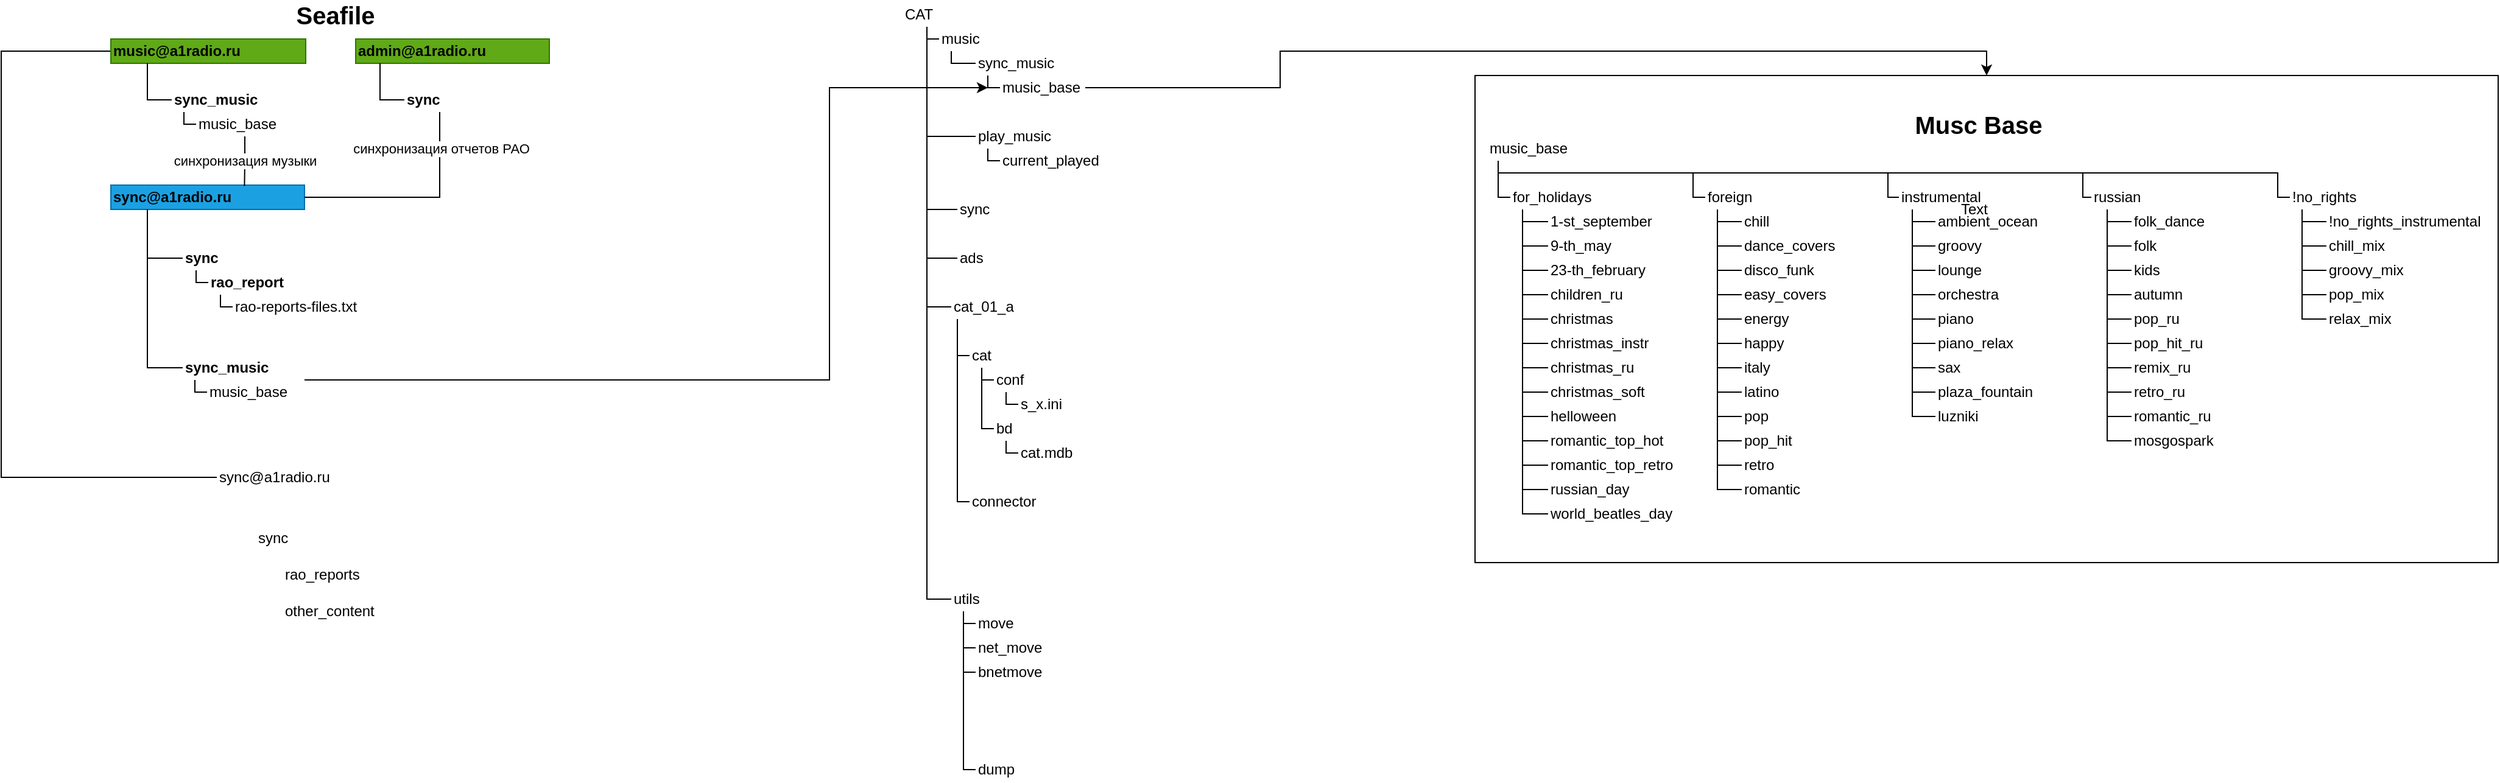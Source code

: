 <mxfile version="15.2.1" type="github">
  <diagram id="9BgmfVq6AIESk__lORL1" name="Page-1">
    <mxGraphModel dx="1401" dy="257" grid="1" gridSize="10" guides="1" tooltips="1" connect="1" arrows="1" fold="1" page="1" pageScale="1" pageWidth="827" pageHeight="1169" background="none" math="0" shadow="0">
      <root>
        <mxCell id="0" />
        <mxCell id="1" parent="0" />
        <mxCell id="oPhpOvEjaYhGAEeN9ae9-47" style="edgeStyle=orthogonalEdgeStyle;rounded=0;orthogonalLoop=1;jettySize=auto;html=1;entryX=0;entryY=0.5;entryDx=0;entryDy=0;endArrow=none;endFill=0;" edge="1" parent="1" source="d_O0yF2bRHU_pppDEcbj-1" target="7tb3eAIySPWwLGPU3Ap1-7">
          <mxGeometry relative="1" as="geometry">
            <Array as="points">
              <mxPoint x="120" y="250" />
            </Array>
          </mxGeometry>
        </mxCell>
        <mxCell id="oPhpOvEjaYhGAEeN9ae9-50" style="edgeStyle=orthogonalEdgeStyle;rounded=0;orthogonalLoop=1;jettySize=auto;html=1;entryX=0;entryY=0.5;entryDx=0;entryDy=0;endArrow=none;endFill=0;" edge="1" parent="1" source="d_O0yF2bRHU_pppDEcbj-1" target="7tb3eAIySPWwLGPU3Ap1-27">
          <mxGeometry relative="1" as="geometry">
            <Array as="points">
              <mxPoint x="120" y="290" />
            </Array>
          </mxGeometry>
        </mxCell>
        <mxCell id="oPhpOvEjaYhGAEeN9ae9-55" style="edgeStyle=orthogonalEdgeStyle;rounded=0;orthogonalLoop=1;jettySize=auto;html=1;entryX=0;entryY=0.5;entryDx=0;entryDy=0;endArrow=none;endFill=0;" edge="1" parent="1" source="d_O0yF2bRHU_pppDEcbj-1" target="7tb3eAIySPWwLGPU3Ap1-44">
          <mxGeometry relative="1" as="geometry">
            <Array as="points">
              <mxPoint x="120" y="530" />
            </Array>
          </mxGeometry>
        </mxCell>
        <mxCell id="oPhpOvEjaYhGAEeN9ae9-78" style="edgeStyle=orthogonalEdgeStyle;rounded=0;orthogonalLoop=1;jettySize=auto;html=1;entryX=0;entryY=0.5;entryDx=0;entryDy=0;endArrow=none;endFill=0;" edge="1" parent="1" source="d_O0yF2bRHU_pppDEcbj-1" target="oPhpOvEjaYhGAEeN9ae9-77">
          <mxGeometry relative="1" as="geometry">
            <Array as="points">
              <mxPoint x="120" y="210" />
            </Array>
          </mxGeometry>
        </mxCell>
        <mxCell id="d_O0yF2bRHU_pppDEcbj-1" value="CAT" style="text;html=1;strokeColor=none;fillColor=none;align=left;verticalAlign=middle;whiteSpace=wrap;rounded=0;" parent="1" vertex="1">
          <mxGeometry x="100" y="40" width="40" height="20" as="geometry" />
        </mxCell>
        <mxCell id="oPhpOvEjaYhGAEeN9ae9-45" style="edgeStyle=orthogonalEdgeStyle;rounded=0;orthogonalLoop=1;jettySize=auto;html=1;entryX=0;entryY=0.5;entryDx=0;entryDy=0;endArrow=none;endFill=0;" edge="1" parent="1" source="7tb3eAIySPWwLGPU3Ap1-1" target="7tb3eAIySPWwLGPU3Ap1-5">
          <mxGeometry relative="1" as="geometry">
            <Array as="points">
              <mxPoint x="120" y="70" />
              <mxPoint x="120" y="150" />
            </Array>
          </mxGeometry>
        </mxCell>
        <mxCell id="oPhpOvEjaYhGAEeN9ae9-46" style="edgeStyle=orthogonalEdgeStyle;rounded=0;orthogonalLoop=1;jettySize=auto;html=1;entryX=0;entryY=0.5;entryDx=0;entryDy=0;endArrow=none;endFill=0;" edge="1" parent="1" source="7tb3eAIySPWwLGPU3Ap1-1" target="7tb3eAIySPWwLGPU3Ap1-4">
          <mxGeometry relative="1" as="geometry">
            <Array as="points">
              <mxPoint x="140" y="90" />
            </Array>
          </mxGeometry>
        </mxCell>
        <mxCell id="7tb3eAIySPWwLGPU3Ap1-1" value="music" style="text;html=1;strokeColor=none;fillColor=none;align=left;verticalAlign=middle;whiteSpace=wrap;rounded=0;" parent="1" vertex="1">
          <mxGeometry x="130" y="60" width="40" height="20" as="geometry" />
        </mxCell>
        <mxCell id="7tb3eAIySPWwLGPU3Ap1-3" value="" style="endArrow=none;html=1;entryX=0;entryY=0.5;entryDx=0;entryDy=0;align=left;" parent="1" target="7tb3eAIySPWwLGPU3Ap1-1" edge="1">
          <mxGeometry width="50" height="50" relative="1" as="geometry">
            <mxPoint x="120" y="70" as="sourcePoint" />
            <mxPoint x="230" y="90" as="targetPoint" />
          </mxGeometry>
        </mxCell>
        <mxCell id="ep3nBhFJSTnfOGq6wZo2-80" style="edgeStyle=orthogonalEdgeStyle;rounded=0;orthogonalLoop=1;jettySize=auto;html=1;entryX=0;entryY=0.5;entryDx=0;entryDy=0;endArrow=none;endFill=0;" parent="1" source="7tb3eAIySPWwLGPU3Ap1-4" target="7tb3eAIySPWwLGPU3Ap1-6" edge="1">
          <mxGeometry relative="1" as="geometry">
            <Array as="points">
              <mxPoint x="170" y="110" />
            </Array>
          </mxGeometry>
        </mxCell>
        <mxCell id="7tb3eAIySPWwLGPU3Ap1-4" value="sync_music" style="text;html=1;strokeColor=none;fillColor=none;align=left;verticalAlign=middle;whiteSpace=wrap;rounded=0;" parent="1" vertex="1">
          <mxGeometry x="160" y="80" width="70" height="20" as="geometry" />
        </mxCell>
        <mxCell id="ep3nBhFJSTnfOGq6wZo2-81" style="edgeStyle=orthogonalEdgeStyle;rounded=0;orthogonalLoop=1;jettySize=auto;html=1;entryX=0;entryY=0.5;entryDx=0;entryDy=0;endArrow=none;endFill=0;" parent="1" source="7tb3eAIySPWwLGPU3Ap1-5" target="7tb3eAIySPWwLGPU3Ap1-21" edge="1">
          <mxGeometry relative="1" as="geometry">
            <Array as="points">
              <mxPoint x="170" y="170" />
            </Array>
          </mxGeometry>
        </mxCell>
        <mxCell id="7tb3eAIySPWwLGPU3Ap1-5" value="play_music" style="text;html=1;strokeColor=none;fillColor=none;align=left;verticalAlign=middle;whiteSpace=wrap;rounded=0;" parent="1" vertex="1">
          <mxGeometry x="160" y="140" width="70" height="20" as="geometry" />
        </mxCell>
        <mxCell id="oPhpOvEjaYhGAEeN9ae9-40" style="edgeStyle=orthogonalEdgeStyle;rounded=0;orthogonalLoop=1;jettySize=auto;html=1;entryX=0.5;entryY=0;entryDx=0;entryDy=0;endArrow=classic;endFill=1;" edge="1" parent="1" source="7tb3eAIySPWwLGPU3Ap1-6" target="oPhpOvEjaYhGAEeN9ae9-32">
          <mxGeometry relative="1" as="geometry" />
        </mxCell>
        <mxCell id="7tb3eAIySPWwLGPU3Ap1-6" value="music_base" style="text;html=1;strokeColor=none;fillColor=none;align=left;verticalAlign=middle;whiteSpace=wrap;rounded=0;" parent="1" vertex="1">
          <mxGeometry x="180" y="100" width="70" height="20" as="geometry" />
        </mxCell>
        <mxCell id="7tb3eAIySPWwLGPU3Ap1-7" value="ads" style="text;html=1;strokeColor=none;fillColor=none;align=left;verticalAlign=middle;whiteSpace=wrap;rounded=0;" parent="1" vertex="1">
          <mxGeometry x="145" y="240" width="30" height="20" as="geometry" />
        </mxCell>
        <mxCell id="7tb3eAIySPWwLGPU3Ap1-21" value="current_played" style="text;html=1;strokeColor=none;fillColor=none;align=left;verticalAlign=middle;whiteSpace=wrap;rounded=0;" parent="1" vertex="1">
          <mxGeometry x="180" y="160" width="80" height="20" as="geometry" />
        </mxCell>
        <mxCell id="oPhpOvEjaYhGAEeN9ae9-48" style="edgeStyle=orthogonalEdgeStyle;rounded=0;orthogonalLoop=1;jettySize=auto;html=1;entryX=0;entryY=0.5;entryDx=0;entryDy=0;endArrow=none;endFill=0;" edge="1" parent="1" source="7tb3eAIySPWwLGPU3Ap1-27" target="7tb3eAIySPWwLGPU3Ap1-30">
          <mxGeometry relative="1" as="geometry">
            <Array as="points">
              <mxPoint x="145" y="330" />
            </Array>
          </mxGeometry>
        </mxCell>
        <mxCell id="oPhpOvEjaYhGAEeN9ae9-49" style="edgeStyle=orthogonalEdgeStyle;rounded=0;orthogonalLoop=1;jettySize=auto;html=1;entryX=0;entryY=0.5;entryDx=0;entryDy=0;endArrow=none;endFill=0;" edge="1" parent="1" source="7tb3eAIySPWwLGPU3Ap1-27" target="7tb3eAIySPWwLGPU3Ap1-39">
          <mxGeometry relative="1" as="geometry">
            <Array as="points">
              <mxPoint x="145" y="450" />
            </Array>
          </mxGeometry>
        </mxCell>
        <mxCell id="7tb3eAIySPWwLGPU3Ap1-27" value="cat_01_a" style="text;html=1;strokeColor=none;fillColor=none;align=left;verticalAlign=middle;whiteSpace=wrap;rounded=0;" parent="1" vertex="1">
          <mxGeometry x="140" y="280" width="60" height="20" as="geometry" />
        </mxCell>
        <mxCell id="oPhpOvEjaYhGAEeN9ae9-43" style="edgeStyle=orthogonalEdgeStyle;rounded=0;orthogonalLoop=1;jettySize=auto;html=1;entryX=0;entryY=0.5;entryDx=0;entryDy=0;endArrow=none;endFill=0;" edge="1" parent="1" target="7tb3eAIySPWwLGPU3Ap1-41">
          <mxGeometry relative="1" as="geometry">
            <mxPoint x="165" y="340" as="sourcePoint" />
            <Array as="points">
              <mxPoint x="165" y="350" />
            </Array>
          </mxGeometry>
        </mxCell>
        <mxCell id="oPhpOvEjaYhGAEeN9ae9-44" style="edgeStyle=orthogonalEdgeStyle;rounded=0;orthogonalLoop=1;jettySize=auto;html=1;entryX=0;entryY=0.5;entryDx=0;entryDy=0;endArrow=none;endFill=0;" edge="1" parent="1" target="7tb3eAIySPWwLGPU3Ap1-42">
          <mxGeometry relative="1" as="geometry">
            <mxPoint x="165" y="340" as="sourcePoint" />
            <Array as="points">
              <mxPoint x="165" y="390" />
            </Array>
          </mxGeometry>
        </mxCell>
        <mxCell id="7tb3eAIySPWwLGPU3Ap1-30" value="cat" style="text;html=1;strokeColor=none;fillColor=none;align=left;verticalAlign=middle;whiteSpace=wrap;rounded=0;" parent="1" vertex="1">
          <mxGeometry x="155" y="320" width="30" height="20" as="geometry" />
        </mxCell>
        <mxCell id="7tb3eAIySPWwLGPU3Ap1-39" value="connector" style="text;html=1;strokeColor=none;fillColor=none;align=left;verticalAlign=middle;whiteSpace=wrap;rounded=0;" parent="1" vertex="1">
          <mxGeometry x="155" y="440" width="60" height="20" as="geometry" />
        </mxCell>
        <mxCell id="oPhpOvEjaYhGAEeN9ae9-54" style="edgeStyle=orthogonalEdgeStyle;rounded=0;orthogonalLoop=1;jettySize=auto;html=1;entryX=0;entryY=0.5;entryDx=0;entryDy=0;endArrow=none;endFill=0;" edge="1" parent="1" source="7tb3eAIySPWwLGPU3Ap1-41" target="oPhpOvEjaYhGAEeN9ae9-53">
          <mxGeometry relative="1" as="geometry">
            <Array as="points">
              <mxPoint x="185" y="370" />
            </Array>
          </mxGeometry>
        </mxCell>
        <mxCell id="7tb3eAIySPWwLGPU3Ap1-41" value="conf" style="text;html=1;strokeColor=none;fillColor=none;align=left;verticalAlign=middle;whiteSpace=wrap;rounded=0;" parent="1" vertex="1">
          <mxGeometry x="175" y="340" width="40" height="20" as="geometry" />
        </mxCell>
        <mxCell id="oPhpOvEjaYhGAEeN9ae9-52" style="edgeStyle=orthogonalEdgeStyle;rounded=0;orthogonalLoop=1;jettySize=auto;html=1;entryX=0;entryY=0.5;entryDx=0;entryDy=0;endArrow=none;endFill=0;" edge="1" parent="1" source="7tb3eAIySPWwLGPU3Ap1-42" target="oPhpOvEjaYhGAEeN9ae9-51">
          <mxGeometry relative="1" as="geometry">
            <Array as="points">
              <mxPoint x="185" y="410" />
            </Array>
          </mxGeometry>
        </mxCell>
        <mxCell id="7tb3eAIySPWwLGPU3Ap1-42" value="bd" style="text;html=1;strokeColor=none;fillColor=none;align=left;verticalAlign=middle;whiteSpace=wrap;rounded=0;" parent="1" vertex="1">
          <mxGeometry x="175" y="380" width="40" height="20" as="geometry" />
        </mxCell>
        <mxCell id="oPhpOvEjaYhGAEeN9ae9-57" style="edgeStyle=orthogonalEdgeStyle;rounded=0;orthogonalLoop=1;jettySize=auto;html=1;entryX=0;entryY=0.5;entryDx=0;entryDy=0;endArrow=none;endFill=0;" edge="1" parent="1" source="7tb3eAIySPWwLGPU3Ap1-44" target="oPhpOvEjaYhGAEeN9ae9-56">
          <mxGeometry relative="1" as="geometry">
            <Array as="points">
              <mxPoint x="150" y="550" />
            </Array>
          </mxGeometry>
        </mxCell>
        <mxCell id="oPhpOvEjaYhGAEeN9ae9-59" style="edgeStyle=orthogonalEdgeStyle;rounded=0;orthogonalLoop=1;jettySize=auto;html=1;endArrow=none;endFill=0;" edge="1" parent="1" source="7tb3eAIySPWwLGPU3Ap1-44" target="oPhpOvEjaYhGAEeN9ae9-58">
          <mxGeometry relative="1" as="geometry">
            <Array as="points">
              <mxPoint x="150" y="670" />
            </Array>
          </mxGeometry>
        </mxCell>
        <mxCell id="oPhpOvEjaYhGAEeN9ae9-61" style="edgeStyle=orthogonalEdgeStyle;rounded=0;orthogonalLoop=1;jettySize=auto;html=1;entryX=0;entryY=0.5;entryDx=0;entryDy=0;endArrow=none;endFill=0;" edge="1" parent="1" source="7tb3eAIySPWwLGPU3Ap1-44" target="oPhpOvEjaYhGAEeN9ae9-60">
          <mxGeometry relative="1" as="geometry">
            <Array as="points">
              <mxPoint x="150" y="570" />
            </Array>
          </mxGeometry>
        </mxCell>
        <mxCell id="oPhpOvEjaYhGAEeN9ae9-63" style="edgeStyle=orthogonalEdgeStyle;rounded=0;orthogonalLoop=1;jettySize=auto;html=1;entryX=0;entryY=0.5;entryDx=0;entryDy=0;endArrow=none;endFill=0;" edge="1" parent="1" source="7tb3eAIySPWwLGPU3Ap1-44" target="oPhpOvEjaYhGAEeN9ae9-62">
          <mxGeometry relative="1" as="geometry">
            <Array as="points">
              <mxPoint x="150" y="590" />
            </Array>
          </mxGeometry>
        </mxCell>
        <mxCell id="7tb3eAIySPWwLGPU3Ap1-44" value="utils" style="text;html=1;strokeColor=none;fillColor=none;align=left;verticalAlign=middle;whiteSpace=wrap;rounded=0;" parent="1" vertex="1">
          <mxGeometry x="140" y="520" width="40" height="20" as="geometry" />
        </mxCell>
        <mxCell id="ep3nBhFJSTnfOGq6wZo2-79" style="edgeStyle=orthogonalEdgeStyle;rounded=0;orthogonalLoop=1;jettySize=auto;html=1;endArrow=classic;endFill=1;" parent="1" source="ep3nBhFJSTnfOGq6wZo2-77" edge="1">
          <mxGeometry relative="1" as="geometry">
            <mxPoint x="170" y="110" as="targetPoint" />
            <Array as="points">
              <mxPoint x="-421" y="350" />
              <mxPoint x="40" y="350" />
              <mxPoint x="40" y="110" />
            </Array>
          </mxGeometry>
        </mxCell>
        <mxCell id="oPhpOvEjaYhGAEeN9ae9-36" value="" style="group;" vertex="1" connectable="0" parent="1">
          <mxGeometry x="570" y="100" width="840" height="400" as="geometry" />
        </mxCell>
        <mxCell id="oPhpOvEjaYhGAEeN9ae9-32" value="" style="rounded=0;whiteSpace=wrap;html=1;" vertex="1" parent="oPhpOvEjaYhGAEeN9ae9-36">
          <mxGeometry width="840" height="400" as="geometry" />
        </mxCell>
        <mxCell id="d_O0yF2bRHU_pppDEcbj-6" value="music_base" style="text;html=1;strokeColor=none;fillColor=none;align=left;verticalAlign=middle;whiteSpace=wrap;rounded=0;" parent="oPhpOvEjaYhGAEeN9ae9-36" vertex="1">
          <mxGeometry x="10" y="50" width="70" height="20" as="geometry" />
        </mxCell>
        <mxCell id="d_O0yF2bRHU_pppDEcbj-8" value="for_holidays" style="text;html=1;strokeColor=none;fillColor=none;align=left;verticalAlign=middle;whiteSpace=wrap;rounded=0;" parent="oPhpOvEjaYhGAEeN9ae9-36" vertex="1">
          <mxGeometry x="29" y="90" width="70" height="20" as="geometry" />
        </mxCell>
        <mxCell id="ep3nBhFJSTnfOGq6wZo2-87" style="edgeStyle=orthogonalEdgeStyle;rounded=0;orthogonalLoop=1;jettySize=auto;html=1;entryX=0;entryY=0.5;entryDx=0;entryDy=0;endArrow=none;endFill=0;" parent="oPhpOvEjaYhGAEeN9ae9-36" source="d_O0yF2bRHU_pppDEcbj-6" target="d_O0yF2bRHU_pppDEcbj-8" edge="1">
          <mxGeometry relative="1" as="geometry">
            <Array as="points">
              <mxPoint x="19" y="100" />
            </Array>
          </mxGeometry>
        </mxCell>
        <mxCell id="d_O0yF2bRHU_pppDEcbj-12" value="1-st_september" style="text;html=1;strokeColor=none;fillColor=none;align=left;verticalAlign=middle;whiteSpace=wrap;rounded=0;" parent="oPhpOvEjaYhGAEeN9ae9-36" vertex="1">
          <mxGeometry x="60" y="110" width="90" height="20" as="geometry" />
        </mxCell>
        <mxCell id="ep3nBhFJSTnfOGq6wZo2-110" style="edgeStyle=orthogonalEdgeStyle;rounded=0;orthogonalLoop=1;jettySize=auto;html=1;entryX=0;entryY=0.5;entryDx=0;entryDy=0;endArrow=none;endFill=0;" parent="oPhpOvEjaYhGAEeN9ae9-36" source="d_O0yF2bRHU_pppDEcbj-8" target="d_O0yF2bRHU_pppDEcbj-12" edge="1">
          <mxGeometry relative="1" as="geometry">
            <Array as="points">
              <mxPoint x="39" y="120" />
            </Array>
          </mxGeometry>
        </mxCell>
        <mxCell id="d_O0yF2bRHU_pppDEcbj-14" value="9-th_may" style="text;html=1;strokeColor=none;fillColor=none;align=left;verticalAlign=middle;whiteSpace=wrap;rounded=0;" parent="oPhpOvEjaYhGAEeN9ae9-36" vertex="1">
          <mxGeometry x="60" y="130" width="60" height="20" as="geometry" />
        </mxCell>
        <mxCell id="ep3nBhFJSTnfOGq6wZo2-111" style="edgeStyle=orthogonalEdgeStyle;rounded=0;orthogonalLoop=1;jettySize=auto;html=1;entryX=0;entryY=0.5;entryDx=0;entryDy=0;endArrow=none;endFill=0;" parent="oPhpOvEjaYhGAEeN9ae9-36" source="d_O0yF2bRHU_pppDEcbj-8" target="d_O0yF2bRHU_pppDEcbj-14" edge="1">
          <mxGeometry relative="1" as="geometry">
            <Array as="points">
              <mxPoint x="39" y="140" />
            </Array>
          </mxGeometry>
        </mxCell>
        <mxCell id="d_O0yF2bRHU_pppDEcbj-16" value="children_ru" style="text;html=1;fillColor=none;align=left;verticalAlign=middle;whiteSpace=wrap;rounded=0;" parent="oPhpOvEjaYhGAEeN9ae9-36" vertex="1">
          <mxGeometry x="60" y="170" width="70" height="20" as="geometry" />
        </mxCell>
        <mxCell id="ep3nBhFJSTnfOGq6wZo2-113" style="edgeStyle=orthogonalEdgeStyle;rounded=0;orthogonalLoop=1;jettySize=auto;html=1;entryX=0;entryY=0.5;entryDx=0;entryDy=0;endArrow=none;endFill=0;" parent="oPhpOvEjaYhGAEeN9ae9-36" source="d_O0yF2bRHU_pppDEcbj-8" target="d_O0yF2bRHU_pppDEcbj-16" edge="1">
          <mxGeometry relative="1" as="geometry">
            <Array as="points">
              <mxPoint x="39" y="180" />
            </Array>
          </mxGeometry>
        </mxCell>
        <mxCell id="d_O0yF2bRHU_pppDEcbj-17" value="23-th_february" style="text;html=1;strokeColor=none;fillColor=none;align=left;verticalAlign=middle;whiteSpace=wrap;rounded=0;" parent="oPhpOvEjaYhGAEeN9ae9-36" vertex="1">
          <mxGeometry x="60" y="150" width="90" height="20" as="geometry" />
        </mxCell>
        <mxCell id="ep3nBhFJSTnfOGq6wZo2-112" style="edgeStyle=orthogonalEdgeStyle;rounded=0;orthogonalLoop=1;jettySize=auto;html=1;entryX=0;entryY=0.5;entryDx=0;entryDy=0;endArrow=none;endFill=0;" parent="oPhpOvEjaYhGAEeN9ae9-36" source="d_O0yF2bRHU_pppDEcbj-8" target="d_O0yF2bRHU_pppDEcbj-17" edge="1">
          <mxGeometry relative="1" as="geometry">
            <Array as="points">
              <mxPoint x="39" y="160" />
            </Array>
          </mxGeometry>
        </mxCell>
        <mxCell id="d_O0yF2bRHU_pppDEcbj-21" value="christmas" style="text;html=1;strokeColor=none;fillColor=none;align=left;verticalAlign=middle;whiteSpace=wrap;rounded=0;" parent="oPhpOvEjaYhGAEeN9ae9-36" vertex="1">
          <mxGeometry x="60" y="190" width="60" height="20" as="geometry" />
        </mxCell>
        <mxCell id="ep3nBhFJSTnfOGq6wZo2-114" style="edgeStyle=orthogonalEdgeStyle;rounded=0;orthogonalLoop=1;jettySize=auto;html=1;entryX=0;entryY=0.5;entryDx=0;entryDy=0;endArrow=none;endFill=0;" parent="oPhpOvEjaYhGAEeN9ae9-36" source="d_O0yF2bRHU_pppDEcbj-8" target="d_O0yF2bRHU_pppDEcbj-21" edge="1">
          <mxGeometry relative="1" as="geometry">
            <Array as="points">
              <mxPoint x="39" y="200" />
            </Array>
          </mxGeometry>
        </mxCell>
        <mxCell id="d_O0yF2bRHU_pppDEcbj-23" value="christmas_instr" style="text;html=1;strokeColor=none;fillColor=none;align=left;verticalAlign=middle;whiteSpace=wrap;rounded=0;" parent="oPhpOvEjaYhGAEeN9ae9-36" vertex="1">
          <mxGeometry x="60" y="210" width="90" height="20" as="geometry" />
        </mxCell>
        <mxCell id="oPhpOvEjaYhGAEeN9ae9-11" style="edgeStyle=orthogonalEdgeStyle;rounded=0;orthogonalLoop=1;jettySize=auto;html=1;entryX=0;entryY=0.5;entryDx=0;entryDy=0;endArrow=none;endFill=0;" edge="1" parent="oPhpOvEjaYhGAEeN9ae9-36" source="d_O0yF2bRHU_pppDEcbj-8" target="d_O0yF2bRHU_pppDEcbj-23">
          <mxGeometry relative="1" as="geometry">
            <Array as="points">
              <mxPoint x="39" y="220" />
            </Array>
          </mxGeometry>
        </mxCell>
        <mxCell id="d_O0yF2bRHU_pppDEcbj-24" value="christmas_ru" style="text;html=1;strokeColor=none;fillColor=none;align=left;verticalAlign=middle;whiteSpace=wrap;rounded=0;" parent="oPhpOvEjaYhGAEeN9ae9-36" vertex="1">
          <mxGeometry x="60" y="230" width="80" height="20" as="geometry" />
        </mxCell>
        <mxCell id="oPhpOvEjaYhGAEeN9ae9-12" style="edgeStyle=orthogonalEdgeStyle;rounded=0;orthogonalLoop=1;jettySize=auto;html=1;entryX=0;entryY=0.5;entryDx=0;entryDy=0;endArrow=none;endFill=0;" edge="1" parent="oPhpOvEjaYhGAEeN9ae9-36" source="d_O0yF2bRHU_pppDEcbj-8" target="d_O0yF2bRHU_pppDEcbj-24">
          <mxGeometry relative="1" as="geometry">
            <Array as="points">
              <mxPoint x="39" y="240" />
            </Array>
          </mxGeometry>
        </mxCell>
        <mxCell id="d_O0yF2bRHU_pppDEcbj-25" value="christmas_soft" style="text;html=1;strokeColor=none;fillColor=none;align=left;verticalAlign=middle;whiteSpace=wrap;rounded=0;" parent="oPhpOvEjaYhGAEeN9ae9-36" vertex="1">
          <mxGeometry x="60" y="250" width="90" height="20" as="geometry" />
        </mxCell>
        <mxCell id="oPhpOvEjaYhGAEeN9ae9-13" style="edgeStyle=orthogonalEdgeStyle;rounded=0;orthogonalLoop=1;jettySize=auto;html=1;entryX=0;entryY=0.5;entryDx=0;entryDy=0;endArrow=none;endFill=0;" edge="1" parent="oPhpOvEjaYhGAEeN9ae9-36" source="d_O0yF2bRHU_pppDEcbj-8" target="d_O0yF2bRHU_pppDEcbj-25">
          <mxGeometry relative="1" as="geometry">
            <Array as="points">
              <mxPoint x="39" y="260" />
            </Array>
          </mxGeometry>
        </mxCell>
        <mxCell id="d_O0yF2bRHU_pppDEcbj-26" value="helloween" style="text;html=1;strokeColor=none;fillColor=none;align=left;verticalAlign=middle;whiteSpace=wrap;rounded=0;" parent="oPhpOvEjaYhGAEeN9ae9-36" vertex="1">
          <mxGeometry x="60" y="270" width="70" height="20" as="geometry" />
        </mxCell>
        <mxCell id="oPhpOvEjaYhGAEeN9ae9-14" style="edgeStyle=orthogonalEdgeStyle;rounded=0;orthogonalLoop=1;jettySize=auto;html=1;entryX=0;entryY=0.5;entryDx=0;entryDy=0;endArrow=none;endFill=0;" edge="1" parent="oPhpOvEjaYhGAEeN9ae9-36" source="d_O0yF2bRHU_pppDEcbj-8" target="d_O0yF2bRHU_pppDEcbj-26">
          <mxGeometry relative="1" as="geometry">
            <Array as="points">
              <mxPoint x="39" y="280" />
            </Array>
          </mxGeometry>
        </mxCell>
        <mxCell id="d_O0yF2bRHU_pppDEcbj-27" value="romantic_top_hot" style="text;html=1;strokeColor=none;fillColor=none;align=left;verticalAlign=middle;whiteSpace=wrap;rounded=0;" parent="oPhpOvEjaYhGAEeN9ae9-36" vertex="1">
          <mxGeometry x="60" y="290" width="110" height="20" as="geometry" />
        </mxCell>
        <mxCell id="oPhpOvEjaYhGAEeN9ae9-15" style="edgeStyle=orthogonalEdgeStyle;rounded=0;orthogonalLoop=1;jettySize=auto;html=1;entryX=0;entryY=0.5;entryDx=0;entryDy=0;endArrow=none;endFill=0;" edge="1" parent="oPhpOvEjaYhGAEeN9ae9-36" source="d_O0yF2bRHU_pppDEcbj-8" target="d_O0yF2bRHU_pppDEcbj-27">
          <mxGeometry relative="1" as="geometry">
            <Array as="points">
              <mxPoint x="39" y="300" />
            </Array>
          </mxGeometry>
        </mxCell>
        <mxCell id="d_O0yF2bRHU_pppDEcbj-28" value="romantic_top_retro" style="text;html=1;strokeColor=none;fillColor=none;align=left;verticalAlign=middle;whiteSpace=wrap;rounded=0;" parent="oPhpOvEjaYhGAEeN9ae9-36" vertex="1">
          <mxGeometry x="60" y="310" width="120" height="20" as="geometry" />
        </mxCell>
        <mxCell id="oPhpOvEjaYhGAEeN9ae9-16" style="edgeStyle=orthogonalEdgeStyle;rounded=0;orthogonalLoop=1;jettySize=auto;html=1;entryX=0;entryY=0.5;entryDx=0;entryDy=0;endArrow=none;endFill=0;" edge="1" parent="oPhpOvEjaYhGAEeN9ae9-36" source="d_O0yF2bRHU_pppDEcbj-8" target="d_O0yF2bRHU_pppDEcbj-28">
          <mxGeometry relative="1" as="geometry">
            <Array as="points">
              <mxPoint x="39" y="320" />
            </Array>
          </mxGeometry>
        </mxCell>
        <mxCell id="d_O0yF2bRHU_pppDEcbj-29" value="russian_day" style="text;html=1;strokeColor=none;fillColor=none;align=left;verticalAlign=middle;whiteSpace=wrap;rounded=0;" parent="oPhpOvEjaYhGAEeN9ae9-36" vertex="1">
          <mxGeometry x="60" y="330" width="80" height="20" as="geometry" />
        </mxCell>
        <mxCell id="oPhpOvEjaYhGAEeN9ae9-17" style="edgeStyle=orthogonalEdgeStyle;rounded=0;orthogonalLoop=1;jettySize=auto;html=1;entryX=0;entryY=0.5;entryDx=0;entryDy=0;endArrow=none;endFill=0;" edge="1" parent="oPhpOvEjaYhGAEeN9ae9-36" source="d_O0yF2bRHU_pppDEcbj-8" target="d_O0yF2bRHU_pppDEcbj-29">
          <mxGeometry relative="1" as="geometry">
            <Array as="points">
              <mxPoint x="39" y="340" />
            </Array>
          </mxGeometry>
        </mxCell>
        <mxCell id="d_O0yF2bRHU_pppDEcbj-30" value="world_beatles_day" style="text;html=1;strokeColor=none;fillColor=none;align=left;verticalAlign=middle;whiteSpace=wrap;rounded=0;" parent="oPhpOvEjaYhGAEeN9ae9-36" vertex="1">
          <mxGeometry x="60" y="350" width="120" height="20" as="geometry" />
        </mxCell>
        <mxCell id="ep3nBhFJSTnfOGq6wZo2-109" style="edgeStyle=orthogonalEdgeStyle;rounded=0;orthogonalLoop=1;jettySize=auto;html=1;entryX=0;entryY=0.5;entryDx=0;entryDy=0;endArrow=none;endFill=0;" parent="oPhpOvEjaYhGAEeN9ae9-36" source="d_O0yF2bRHU_pppDEcbj-8" target="d_O0yF2bRHU_pppDEcbj-30" edge="1">
          <mxGeometry relative="1" as="geometry">
            <Array as="points">
              <mxPoint x="39" y="360" />
            </Array>
          </mxGeometry>
        </mxCell>
        <mxCell id="d_O0yF2bRHU_pppDEcbj-42" value="foreign" style="text;html=1;strokeColor=none;fillColor=none;align=left;verticalAlign=middle;whiteSpace=wrap;rounded=0;" parent="oPhpOvEjaYhGAEeN9ae9-36" vertex="1">
          <mxGeometry x="189" y="90" width="50" height="20" as="geometry" />
        </mxCell>
        <mxCell id="ep3nBhFJSTnfOGq6wZo2-88" style="edgeStyle=orthogonalEdgeStyle;rounded=0;orthogonalLoop=1;jettySize=auto;html=1;entryX=0;entryY=0.5;entryDx=0;entryDy=0;endArrow=none;endFill=0;" parent="oPhpOvEjaYhGAEeN9ae9-36" source="d_O0yF2bRHU_pppDEcbj-6" target="d_O0yF2bRHU_pppDEcbj-42" edge="1">
          <mxGeometry relative="1" as="geometry">
            <Array as="points">
              <mxPoint x="19" y="80" />
              <mxPoint x="179" y="80" />
              <mxPoint x="179" y="100" />
            </Array>
          </mxGeometry>
        </mxCell>
        <mxCell id="d_O0yF2bRHU_pppDEcbj-45" value="chill" style="text;html=1;strokeColor=none;fillColor=none;align=left;verticalAlign=middle;whiteSpace=wrap;rounded=0;" parent="oPhpOvEjaYhGAEeN9ae9-36" vertex="1">
          <mxGeometry x="219" y="110" width="30" height="20" as="geometry" />
        </mxCell>
        <mxCell id="ep3nBhFJSTnfOGq6wZo2-106" style="edgeStyle=orthogonalEdgeStyle;rounded=0;orthogonalLoop=1;jettySize=auto;html=1;entryX=0;entryY=0.5;entryDx=0;entryDy=0;endArrow=none;endFill=0;" parent="oPhpOvEjaYhGAEeN9ae9-36" source="d_O0yF2bRHU_pppDEcbj-42" target="d_O0yF2bRHU_pppDEcbj-45" edge="1">
          <mxGeometry relative="1" as="geometry">
            <Array as="points">
              <mxPoint x="199" y="120" />
            </Array>
          </mxGeometry>
        </mxCell>
        <mxCell id="d_O0yF2bRHU_pppDEcbj-46" value="dance_covers" style="text;html=1;strokeColor=none;fillColor=none;align=left;verticalAlign=middle;whiteSpace=wrap;rounded=0;" parent="oPhpOvEjaYhGAEeN9ae9-36" vertex="1">
          <mxGeometry x="219" y="130" width="90" height="20" as="geometry" />
        </mxCell>
        <mxCell id="ep3nBhFJSTnfOGq6wZo2-105" style="edgeStyle=orthogonalEdgeStyle;rounded=0;orthogonalLoop=1;jettySize=auto;html=1;entryX=0;entryY=0.5;entryDx=0;entryDy=0;endArrow=none;endFill=0;" parent="oPhpOvEjaYhGAEeN9ae9-36" source="d_O0yF2bRHU_pppDEcbj-42" target="d_O0yF2bRHU_pppDEcbj-46" edge="1">
          <mxGeometry relative="1" as="geometry">
            <Array as="points">
              <mxPoint x="199" y="140" />
            </Array>
          </mxGeometry>
        </mxCell>
        <mxCell id="d_O0yF2bRHU_pppDEcbj-47" value="disco_funk" style="text;html=1;strokeColor=none;fillColor=none;align=left;verticalAlign=middle;whiteSpace=wrap;rounded=0;" parent="oPhpOvEjaYhGAEeN9ae9-36" vertex="1">
          <mxGeometry x="219" y="150" width="70" height="20" as="geometry" />
        </mxCell>
        <mxCell id="ep3nBhFJSTnfOGq6wZo2-104" style="edgeStyle=orthogonalEdgeStyle;rounded=0;orthogonalLoop=1;jettySize=auto;html=1;entryX=0;entryY=0.5;entryDx=0;entryDy=0;endArrow=none;endFill=0;" parent="oPhpOvEjaYhGAEeN9ae9-36" source="d_O0yF2bRHU_pppDEcbj-42" target="d_O0yF2bRHU_pppDEcbj-47" edge="1">
          <mxGeometry relative="1" as="geometry">
            <Array as="points">
              <mxPoint x="199" y="160" />
            </Array>
          </mxGeometry>
        </mxCell>
        <mxCell id="d_O0yF2bRHU_pppDEcbj-48" value="easy_covers" style="text;html=1;strokeColor=none;fillColor=none;align=left;verticalAlign=middle;whiteSpace=wrap;rounded=0;" parent="oPhpOvEjaYhGAEeN9ae9-36" vertex="1">
          <mxGeometry x="219" y="170" width="80" height="20" as="geometry" />
        </mxCell>
        <mxCell id="ep3nBhFJSTnfOGq6wZo2-103" style="edgeStyle=orthogonalEdgeStyle;rounded=0;orthogonalLoop=1;jettySize=auto;html=1;entryX=0;entryY=0.5;entryDx=0;entryDy=0;endArrow=none;endFill=0;" parent="oPhpOvEjaYhGAEeN9ae9-36" source="d_O0yF2bRHU_pppDEcbj-42" target="d_O0yF2bRHU_pppDEcbj-48" edge="1">
          <mxGeometry relative="1" as="geometry">
            <Array as="points">
              <mxPoint x="199" y="180" />
            </Array>
          </mxGeometry>
        </mxCell>
        <mxCell id="d_O0yF2bRHU_pppDEcbj-49" value="energy" style="text;html=1;strokeColor=none;fillColor=none;align=left;verticalAlign=middle;whiteSpace=wrap;rounded=0;" parent="oPhpOvEjaYhGAEeN9ae9-36" vertex="1">
          <mxGeometry x="219" y="190" width="50" height="20" as="geometry" />
        </mxCell>
        <mxCell id="ep3nBhFJSTnfOGq6wZo2-102" style="edgeStyle=orthogonalEdgeStyle;rounded=0;orthogonalLoop=1;jettySize=auto;html=1;entryX=0;entryY=0.5;entryDx=0;entryDy=0;endArrow=none;endFill=0;" parent="oPhpOvEjaYhGAEeN9ae9-36" source="d_O0yF2bRHU_pppDEcbj-42" target="d_O0yF2bRHU_pppDEcbj-49" edge="1">
          <mxGeometry relative="1" as="geometry">
            <Array as="points">
              <mxPoint x="199" y="200" />
            </Array>
          </mxGeometry>
        </mxCell>
        <mxCell id="d_O0yF2bRHU_pppDEcbj-50" value="happy" style="text;html=1;strokeColor=none;fillColor=none;align=left;verticalAlign=middle;whiteSpace=wrap;rounded=0;" parent="oPhpOvEjaYhGAEeN9ae9-36" vertex="1">
          <mxGeometry x="219" y="210" width="50" height="20" as="geometry" />
        </mxCell>
        <mxCell id="ep3nBhFJSTnfOGq6wZo2-101" style="edgeStyle=orthogonalEdgeStyle;rounded=0;orthogonalLoop=1;jettySize=auto;html=1;entryX=0;entryY=0.5;entryDx=0;entryDy=0;endArrow=none;endFill=0;" parent="oPhpOvEjaYhGAEeN9ae9-36" source="d_O0yF2bRHU_pppDEcbj-42" target="d_O0yF2bRHU_pppDEcbj-50" edge="1">
          <mxGeometry relative="1" as="geometry">
            <Array as="points">
              <mxPoint x="199" y="220" />
            </Array>
          </mxGeometry>
        </mxCell>
        <mxCell id="d_O0yF2bRHU_pppDEcbj-51" value="italy" style="text;html=1;strokeColor=none;fillColor=none;align=left;verticalAlign=middle;whiteSpace=wrap;rounded=0;" parent="oPhpOvEjaYhGAEeN9ae9-36" vertex="1">
          <mxGeometry x="219" y="230" width="40" height="20" as="geometry" />
        </mxCell>
        <mxCell id="ep3nBhFJSTnfOGq6wZo2-99" style="edgeStyle=orthogonalEdgeStyle;rounded=0;orthogonalLoop=1;jettySize=auto;html=1;entryX=0;entryY=0.5;entryDx=0;entryDy=0;endArrow=none;endFill=0;" parent="oPhpOvEjaYhGAEeN9ae9-36" source="d_O0yF2bRHU_pppDEcbj-42" target="d_O0yF2bRHU_pppDEcbj-51" edge="1">
          <mxGeometry relative="1" as="geometry">
            <Array as="points">
              <mxPoint x="199" y="240" />
            </Array>
          </mxGeometry>
        </mxCell>
        <mxCell id="d_O0yF2bRHU_pppDEcbj-52" value="latino" style="text;html=1;strokeColor=none;fillColor=none;align=left;verticalAlign=middle;whiteSpace=wrap;rounded=0;" parent="oPhpOvEjaYhGAEeN9ae9-36" vertex="1">
          <mxGeometry x="219" y="250" width="50" height="20" as="geometry" />
        </mxCell>
        <mxCell id="ep3nBhFJSTnfOGq6wZo2-98" style="edgeStyle=orthogonalEdgeStyle;rounded=0;orthogonalLoop=1;jettySize=auto;html=1;entryX=0;entryY=0.5;entryDx=0;entryDy=0;endArrow=none;endFill=0;" parent="oPhpOvEjaYhGAEeN9ae9-36" source="d_O0yF2bRHU_pppDEcbj-42" target="d_O0yF2bRHU_pppDEcbj-52" edge="1">
          <mxGeometry relative="1" as="geometry">
            <Array as="points">
              <mxPoint x="199" y="260" />
            </Array>
          </mxGeometry>
        </mxCell>
        <mxCell id="d_O0yF2bRHU_pppDEcbj-53" value="pop" style="text;html=1;strokeColor=none;fillColor=none;align=left;verticalAlign=middle;whiteSpace=wrap;rounded=0;" parent="oPhpOvEjaYhGAEeN9ae9-36" vertex="1">
          <mxGeometry x="219" y="270" width="40" height="20" as="geometry" />
        </mxCell>
        <mxCell id="ep3nBhFJSTnfOGq6wZo2-97" style="edgeStyle=orthogonalEdgeStyle;rounded=0;orthogonalLoop=1;jettySize=auto;html=1;entryX=0;entryY=0.5;entryDx=0;entryDy=0;endArrow=none;endFill=0;" parent="oPhpOvEjaYhGAEeN9ae9-36" source="d_O0yF2bRHU_pppDEcbj-42" target="d_O0yF2bRHU_pppDEcbj-53" edge="1">
          <mxGeometry relative="1" as="geometry">
            <Array as="points">
              <mxPoint x="199" y="280" />
            </Array>
          </mxGeometry>
        </mxCell>
        <mxCell id="d_O0yF2bRHU_pppDEcbj-54" value="pop_hit" style="text;html=1;strokeColor=none;fillColor=none;align=left;verticalAlign=middle;whiteSpace=wrap;rounded=0;" parent="oPhpOvEjaYhGAEeN9ae9-36" vertex="1">
          <mxGeometry x="219" y="290" width="60" height="20" as="geometry" />
        </mxCell>
        <mxCell id="ep3nBhFJSTnfOGq6wZo2-96" style="edgeStyle=orthogonalEdgeStyle;rounded=0;orthogonalLoop=1;jettySize=auto;html=1;entryX=0;entryY=0.5;entryDx=0;entryDy=0;endArrow=none;endFill=0;" parent="oPhpOvEjaYhGAEeN9ae9-36" source="d_O0yF2bRHU_pppDEcbj-42" target="d_O0yF2bRHU_pppDEcbj-54" edge="1">
          <mxGeometry relative="1" as="geometry">
            <Array as="points">
              <mxPoint x="199" y="300" />
            </Array>
          </mxGeometry>
        </mxCell>
        <mxCell id="d_O0yF2bRHU_pppDEcbj-55" value="retro" style="text;html=1;strokeColor=none;fillColor=none;align=left;verticalAlign=middle;whiteSpace=wrap;rounded=0;" parent="oPhpOvEjaYhGAEeN9ae9-36" vertex="1">
          <mxGeometry x="219" y="310" width="50" height="20" as="geometry" />
        </mxCell>
        <mxCell id="ep3nBhFJSTnfOGq6wZo2-95" style="edgeStyle=orthogonalEdgeStyle;rounded=0;orthogonalLoop=1;jettySize=auto;html=1;entryX=0;entryY=0.5;entryDx=0;entryDy=0;endArrow=none;endFill=0;" parent="oPhpOvEjaYhGAEeN9ae9-36" source="d_O0yF2bRHU_pppDEcbj-42" target="d_O0yF2bRHU_pppDEcbj-55" edge="1">
          <mxGeometry relative="1" as="geometry">
            <Array as="points">
              <mxPoint x="199" y="320" />
            </Array>
          </mxGeometry>
        </mxCell>
        <mxCell id="d_O0yF2bRHU_pppDEcbj-56" value="romantic" style="text;html=1;strokeColor=none;fillColor=none;align=left;verticalAlign=middle;whiteSpace=wrap;rounded=0;" parent="oPhpOvEjaYhGAEeN9ae9-36" vertex="1">
          <mxGeometry x="219" y="330" width="70" height="20" as="geometry" />
        </mxCell>
        <mxCell id="ep3nBhFJSTnfOGq6wZo2-94" style="edgeStyle=orthogonalEdgeStyle;rounded=0;orthogonalLoop=1;jettySize=auto;html=1;endArrow=none;endFill=0;entryX=0;entryY=0.5;entryDx=0;entryDy=0;" parent="oPhpOvEjaYhGAEeN9ae9-36" source="d_O0yF2bRHU_pppDEcbj-42" target="d_O0yF2bRHU_pppDEcbj-56" edge="1">
          <mxGeometry relative="1" as="geometry">
            <mxPoint x="189" y="360.8" as="targetPoint" />
            <Array as="points">
              <mxPoint x="199" y="340" />
            </Array>
          </mxGeometry>
        </mxCell>
        <mxCell id="d_O0yF2bRHU_pppDEcbj-69" value="instrumental" style="text;html=1;strokeColor=none;fillColor=none;align=left;verticalAlign=middle;whiteSpace=wrap;rounded=0;" parent="oPhpOvEjaYhGAEeN9ae9-36" vertex="1">
          <mxGeometry x="348" y="90" width="71" height="20" as="geometry" />
        </mxCell>
        <mxCell id="ep3nBhFJSTnfOGq6wZo2-90" style="edgeStyle=orthogonalEdgeStyle;rounded=0;orthogonalLoop=1;jettySize=auto;html=1;entryX=0;entryY=0.5;entryDx=0;entryDy=0;endArrow=none;endFill=0;" parent="oPhpOvEjaYhGAEeN9ae9-36" source="d_O0yF2bRHU_pppDEcbj-6" target="d_O0yF2bRHU_pppDEcbj-69" edge="1">
          <mxGeometry relative="1" as="geometry">
            <Array as="points">
              <mxPoint x="19" y="80" />
              <mxPoint x="339" y="80" />
              <mxPoint x="339" y="100" />
            </Array>
          </mxGeometry>
        </mxCell>
        <mxCell id="d_O0yF2bRHU_pppDEcbj-72" value="ambient_ocean" style="text;html=1;strokeColor=none;fillColor=none;align=left;verticalAlign=middle;whiteSpace=wrap;rounded=0;" parent="oPhpOvEjaYhGAEeN9ae9-36" vertex="1">
          <mxGeometry x="378" y="110" width="95" height="20" as="geometry" />
        </mxCell>
        <mxCell id="oPhpOvEjaYhGAEeN9ae9-1" style="edgeStyle=orthogonalEdgeStyle;rounded=0;orthogonalLoop=1;jettySize=auto;html=1;entryX=0;entryY=0.5;entryDx=0;entryDy=0;endArrow=none;endFill=0;" edge="1" parent="oPhpOvEjaYhGAEeN9ae9-36" source="d_O0yF2bRHU_pppDEcbj-69" target="d_O0yF2bRHU_pppDEcbj-72">
          <mxGeometry relative="1" as="geometry">
            <Array as="points">
              <mxPoint x="359" y="120" />
            </Array>
          </mxGeometry>
        </mxCell>
        <mxCell id="d_O0yF2bRHU_pppDEcbj-73" value="groovy" style="text;html=1;strokeColor=none;fillColor=none;align=left;verticalAlign=middle;whiteSpace=wrap;rounded=0;" parent="oPhpOvEjaYhGAEeN9ae9-36" vertex="1">
          <mxGeometry x="378" y="130" width="50" height="20" as="geometry" />
        </mxCell>
        <mxCell id="oPhpOvEjaYhGAEeN9ae9-4" style="edgeStyle=orthogonalEdgeStyle;rounded=0;orthogonalLoop=1;jettySize=auto;html=1;entryX=0;entryY=0.5;entryDx=0;entryDy=0;endArrow=none;endFill=0;" edge="1" parent="oPhpOvEjaYhGAEeN9ae9-36" source="d_O0yF2bRHU_pppDEcbj-69" target="d_O0yF2bRHU_pppDEcbj-73">
          <mxGeometry relative="1" as="geometry">
            <Array as="points">
              <mxPoint x="359" y="140" />
            </Array>
          </mxGeometry>
        </mxCell>
        <mxCell id="d_O0yF2bRHU_pppDEcbj-74" value="lounge" style="text;html=1;strokeColor=none;fillColor=none;align=left;verticalAlign=middle;whiteSpace=wrap;rounded=0;" parent="oPhpOvEjaYhGAEeN9ae9-36" vertex="1">
          <mxGeometry x="378" y="150" width="50" height="20" as="geometry" />
        </mxCell>
        <mxCell id="oPhpOvEjaYhGAEeN9ae9-5" style="edgeStyle=orthogonalEdgeStyle;rounded=0;orthogonalLoop=1;jettySize=auto;html=1;entryX=0;entryY=0.5;entryDx=0;entryDy=0;endArrow=none;endFill=0;" edge="1" parent="oPhpOvEjaYhGAEeN9ae9-36" source="d_O0yF2bRHU_pppDEcbj-69" target="d_O0yF2bRHU_pppDEcbj-74">
          <mxGeometry relative="1" as="geometry">
            <Array as="points">
              <mxPoint x="359" y="160" />
            </Array>
          </mxGeometry>
        </mxCell>
        <mxCell id="d_O0yF2bRHU_pppDEcbj-75" value="orchestra" style="text;html=1;strokeColor=none;fillColor=none;align=left;verticalAlign=middle;whiteSpace=wrap;rounded=0;" parent="oPhpOvEjaYhGAEeN9ae9-36" vertex="1">
          <mxGeometry x="378" y="170" width="70" height="20" as="geometry" />
        </mxCell>
        <mxCell id="oPhpOvEjaYhGAEeN9ae9-6" style="edgeStyle=orthogonalEdgeStyle;rounded=0;orthogonalLoop=1;jettySize=auto;html=1;entryX=0;entryY=0.5;entryDx=0;entryDy=0;endArrow=none;endFill=0;" edge="1" parent="oPhpOvEjaYhGAEeN9ae9-36" source="d_O0yF2bRHU_pppDEcbj-69" target="d_O0yF2bRHU_pppDEcbj-75">
          <mxGeometry relative="1" as="geometry">
            <Array as="points">
              <mxPoint x="359" y="180" />
            </Array>
          </mxGeometry>
        </mxCell>
        <mxCell id="d_O0yF2bRHU_pppDEcbj-76" value="piano" style="text;html=1;strokeColor=none;fillColor=none;align=left;verticalAlign=middle;whiteSpace=wrap;rounded=0;" parent="oPhpOvEjaYhGAEeN9ae9-36" vertex="1">
          <mxGeometry x="378" y="190" width="50" height="20" as="geometry" />
        </mxCell>
        <mxCell id="oPhpOvEjaYhGAEeN9ae9-7" style="edgeStyle=orthogonalEdgeStyle;rounded=0;orthogonalLoop=1;jettySize=auto;html=1;entryX=0;entryY=0.5;entryDx=0;entryDy=0;endArrow=none;endFill=0;" edge="1" parent="oPhpOvEjaYhGAEeN9ae9-36" source="d_O0yF2bRHU_pppDEcbj-69" target="d_O0yF2bRHU_pppDEcbj-76">
          <mxGeometry relative="1" as="geometry">
            <Array as="points">
              <mxPoint x="359" y="200" />
            </Array>
          </mxGeometry>
        </mxCell>
        <mxCell id="d_O0yF2bRHU_pppDEcbj-77" value="piano_relax" style="text;html=1;strokeColor=none;fillColor=none;align=left;verticalAlign=middle;whiteSpace=wrap;rounded=0;" parent="oPhpOvEjaYhGAEeN9ae9-36" vertex="1">
          <mxGeometry x="378" y="210" width="80" height="20" as="geometry" />
        </mxCell>
        <mxCell id="oPhpOvEjaYhGAEeN9ae9-3" style="edgeStyle=orthogonalEdgeStyle;rounded=0;orthogonalLoop=1;jettySize=auto;html=1;entryX=0;entryY=0.5;entryDx=0;entryDy=0;endArrow=none;endFill=0;" edge="1" parent="oPhpOvEjaYhGAEeN9ae9-36" source="d_O0yF2bRHU_pppDEcbj-69" target="d_O0yF2bRHU_pppDEcbj-77">
          <mxGeometry relative="1" as="geometry">
            <Array as="points">
              <mxPoint x="359" y="220" />
            </Array>
          </mxGeometry>
        </mxCell>
        <mxCell id="d_O0yF2bRHU_pppDEcbj-78" value="sax" style="text;html=1;strokeColor=none;fillColor=none;align=left;verticalAlign=middle;whiteSpace=wrap;rounded=0;" parent="oPhpOvEjaYhGAEeN9ae9-36" vertex="1">
          <mxGeometry x="378" y="230" width="40" height="20" as="geometry" />
        </mxCell>
        <mxCell id="oPhpOvEjaYhGAEeN9ae9-8" style="edgeStyle=orthogonalEdgeStyle;rounded=0;orthogonalLoop=1;jettySize=auto;html=1;entryX=0;entryY=0.5;entryDx=0;entryDy=0;endArrow=none;endFill=0;" edge="1" parent="oPhpOvEjaYhGAEeN9ae9-36" source="d_O0yF2bRHU_pppDEcbj-69" target="d_O0yF2bRHU_pppDEcbj-78">
          <mxGeometry relative="1" as="geometry">
            <Array as="points">
              <mxPoint x="359" y="240" />
            </Array>
          </mxGeometry>
        </mxCell>
        <mxCell id="d_O0yF2bRHU_pppDEcbj-79" value="plaza_fountain" style="text;html=1;strokeColor=none;fillColor=none;align=left;verticalAlign=middle;whiteSpace=wrap;rounded=0;" parent="oPhpOvEjaYhGAEeN9ae9-36" vertex="1">
          <mxGeometry x="378" y="250" width="100" height="20" as="geometry" />
        </mxCell>
        <mxCell id="oPhpOvEjaYhGAEeN9ae9-2" style="edgeStyle=orthogonalEdgeStyle;rounded=0;orthogonalLoop=1;jettySize=auto;html=1;entryX=0;entryY=0.5;entryDx=0;entryDy=0;endArrow=none;endFill=0;" edge="1" parent="oPhpOvEjaYhGAEeN9ae9-36" source="d_O0yF2bRHU_pppDEcbj-69" target="d_O0yF2bRHU_pppDEcbj-79">
          <mxGeometry relative="1" as="geometry">
            <Array as="points">
              <mxPoint x="359" y="260" />
            </Array>
          </mxGeometry>
        </mxCell>
        <mxCell id="ep3nBhFJSTnfOGq6wZo2-1" value="russian" style="text;html=1;strokeColor=none;fillColor=none;align=left;verticalAlign=middle;whiteSpace=wrap;rounded=0;" parent="oPhpOvEjaYhGAEeN9ae9-36" vertex="1">
          <mxGeometry x="506" y="90" width="43" height="20" as="geometry" />
        </mxCell>
        <mxCell id="ep3nBhFJSTnfOGq6wZo2-92" style="edgeStyle=orthogonalEdgeStyle;rounded=0;orthogonalLoop=1;jettySize=auto;html=1;entryX=0;entryY=0.5;entryDx=0;entryDy=0;endArrow=none;endFill=0;" parent="oPhpOvEjaYhGAEeN9ae9-36" source="d_O0yF2bRHU_pppDEcbj-6" target="ep3nBhFJSTnfOGq6wZo2-1" edge="1">
          <mxGeometry relative="1" as="geometry">
            <Array as="points">
              <mxPoint x="19" y="80" />
              <mxPoint x="499" y="80" />
              <mxPoint x="499" y="100" />
            </Array>
          </mxGeometry>
        </mxCell>
        <mxCell id="ep3nBhFJSTnfOGq6wZo2-2" value="folk_dance" style="text;html=1;strokeColor=none;fillColor=none;align=left;verticalAlign=middle;whiteSpace=wrap;rounded=0;" parent="oPhpOvEjaYhGAEeN9ae9-36" vertex="1">
          <mxGeometry x="539" y="110" width="80" height="20" as="geometry" />
        </mxCell>
        <mxCell id="oPhpOvEjaYhGAEeN9ae9-26" style="edgeStyle=orthogonalEdgeStyle;rounded=0;orthogonalLoop=1;jettySize=auto;html=1;entryX=0;entryY=0.5;entryDx=0;entryDy=0;endArrow=none;endFill=0;" edge="1" parent="oPhpOvEjaYhGAEeN9ae9-36" source="ep3nBhFJSTnfOGq6wZo2-1" target="ep3nBhFJSTnfOGq6wZo2-2">
          <mxGeometry relative="1" as="geometry">
            <Array as="points">
              <mxPoint x="519" y="120" />
            </Array>
          </mxGeometry>
        </mxCell>
        <mxCell id="ep3nBhFJSTnfOGq6wZo2-3" value="folk" style="text;html=1;strokeColor=none;fillColor=none;align=left;verticalAlign=middle;whiteSpace=wrap;rounded=0;" parent="oPhpOvEjaYhGAEeN9ae9-36" vertex="1">
          <mxGeometry x="539" y="130" width="80" height="20" as="geometry" />
        </mxCell>
        <mxCell id="oPhpOvEjaYhGAEeN9ae9-25" style="edgeStyle=orthogonalEdgeStyle;rounded=0;orthogonalLoop=1;jettySize=auto;html=1;entryX=0;entryY=0.5;entryDx=0;entryDy=0;endArrow=none;endFill=0;" edge="1" parent="oPhpOvEjaYhGAEeN9ae9-36" source="ep3nBhFJSTnfOGq6wZo2-1" target="ep3nBhFJSTnfOGq6wZo2-3">
          <mxGeometry relative="1" as="geometry">
            <Array as="points">
              <mxPoint x="519" y="140" />
            </Array>
          </mxGeometry>
        </mxCell>
        <mxCell id="ep3nBhFJSTnfOGq6wZo2-4" value="kids" style="text;html=1;strokeColor=none;fillColor=none;align=left;verticalAlign=middle;whiteSpace=wrap;rounded=0;" parent="oPhpOvEjaYhGAEeN9ae9-36" vertex="1">
          <mxGeometry x="539" y="150" width="80" height="20" as="geometry" />
        </mxCell>
        <mxCell id="oPhpOvEjaYhGAEeN9ae9-24" style="edgeStyle=orthogonalEdgeStyle;rounded=0;orthogonalLoop=1;jettySize=auto;html=1;entryX=0;entryY=0.5;entryDx=0;entryDy=0;endArrow=none;endFill=0;" edge="1" parent="oPhpOvEjaYhGAEeN9ae9-36" source="ep3nBhFJSTnfOGq6wZo2-1" target="ep3nBhFJSTnfOGq6wZo2-4">
          <mxGeometry relative="1" as="geometry">
            <Array as="points">
              <mxPoint x="519" y="160" />
            </Array>
          </mxGeometry>
        </mxCell>
        <mxCell id="ep3nBhFJSTnfOGq6wZo2-5" value="autumn" style="text;html=1;strokeColor=none;fillColor=none;align=left;verticalAlign=middle;whiteSpace=wrap;rounded=0;" parent="oPhpOvEjaYhGAEeN9ae9-36" vertex="1">
          <mxGeometry x="539" y="170" width="80" height="20" as="geometry" />
        </mxCell>
        <mxCell id="oPhpOvEjaYhGAEeN9ae9-23" style="edgeStyle=orthogonalEdgeStyle;rounded=0;orthogonalLoop=1;jettySize=auto;html=1;entryX=0;entryY=0.5;entryDx=0;entryDy=0;endArrow=none;endFill=0;" edge="1" parent="oPhpOvEjaYhGAEeN9ae9-36" source="ep3nBhFJSTnfOGq6wZo2-1" target="ep3nBhFJSTnfOGq6wZo2-5">
          <mxGeometry relative="1" as="geometry">
            <Array as="points">
              <mxPoint x="519" y="180" />
            </Array>
          </mxGeometry>
        </mxCell>
        <mxCell id="ep3nBhFJSTnfOGq6wZo2-6" value="pop_ru" style="text;html=1;strokeColor=none;fillColor=none;align=left;verticalAlign=middle;whiteSpace=wrap;rounded=0;" parent="oPhpOvEjaYhGAEeN9ae9-36" vertex="1">
          <mxGeometry x="539" y="190" width="80" height="20" as="geometry" />
        </mxCell>
        <mxCell id="oPhpOvEjaYhGAEeN9ae9-22" style="edgeStyle=orthogonalEdgeStyle;rounded=0;orthogonalLoop=1;jettySize=auto;html=1;entryX=0;entryY=0.5;entryDx=0;entryDy=0;endArrow=none;endFill=0;" edge="1" parent="oPhpOvEjaYhGAEeN9ae9-36" source="ep3nBhFJSTnfOGq6wZo2-1" target="ep3nBhFJSTnfOGq6wZo2-6">
          <mxGeometry relative="1" as="geometry">
            <Array as="points">
              <mxPoint x="519" y="200" />
            </Array>
          </mxGeometry>
        </mxCell>
        <mxCell id="ep3nBhFJSTnfOGq6wZo2-7" value="pop_hit_ru" style="text;html=1;strokeColor=none;fillColor=none;align=left;verticalAlign=middle;whiteSpace=wrap;rounded=0;" parent="oPhpOvEjaYhGAEeN9ae9-36" vertex="1">
          <mxGeometry x="539" y="210" width="80" height="20" as="geometry" />
        </mxCell>
        <mxCell id="oPhpOvEjaYhGAEeN9ae9-21" style="edgeStyle=orthogonalEdgeStyle;rounded=0;orthogonalLoop=1;jettySize=auto;html=1;entryX=0;entryY=0.5;entryDx=0;entryDy=0;endArrow=none;endFill=0;" edge="1" parent="oPhpOvEjaYhGAEeN9ae9-36" source="ep3nBhFJSTnfOGq6wZo2-1" target="ep3nBhFJSTnfOGq6wZo2-7">
          <mxGeometry relative="1" as="geometry">
            <Array as="points">
              <mxPoint x="519" y="220" />
            </Array>
          </mxGeometry>
        </mxCell>
        <mxCell id="ep3nBhFJSTnfOGq6wZo2-8" value="remix_ru" style="text;html=1;strokeColor=none;fillColor=none;align=left;verticalAlign=middle;whiteSpace=wrap;rounded=0;" parent="oPhpOvEjaYhGAEeN9ae9-36" vertex="1">
          <mxGeometry x="539" y="230" width="80" height="20" as="geometry" />
        </mxCell>
        <mxCell id="oPhpOvEjaYhGAEeN9ae9-20" style="edgeStyle=orthogonalEdgeStyle;rounded=0;orthogonalLoop=1;jettySize=auto;html=1;entryX=0;entryY=0.5;entryDx=0;entryDy=0;endArrow=none;endFill=0;" edge="1" parent="oPhpOvEjaYhGAEeN9ae9-36" source="ep3nBhFJSTnfOGq6wZo2-1" target="ep3nBhFJSTnfOGq6wZo2-8">
          <mxGeometry relative="1" as="geometry">
            <Array as="points">
              <mxPoint x="519" y="240" />
            </Array>
          </mxGeometry>
        </mxCell>
        <mxCell id="ep3nBhFJSTnfOGq6wZo2-9" value="retro_ru" style="text;html=1;strokeColor=none;fillColor=none;align=left;verticalAlign=middle;whiteSpace=wrap;rounded=0;" parent="oPhpOvEjaYhGAEeN9ae9-36" vertex="1">
          <mxGeometry x="539" y="250" width="80" height="20" as="geometry" />
        </mxCell>
        <mxCell id="oPhpOvEjaYhGAEeN9ae9-19" style="edgeStyle=orthogonalEdgeStyle;rounded=0;orthogonalLoop=1;jettySize=auto;html=1;entryX=0;entryY=0.5;entryDx=0;entryDy=0;endArrow=none;endFill=0;" edge="1" parent="oPhpOvEjaYhGAEeN9ae9-36" source="ep3nBhFJSTnfOGq6wZo2-1" target="ep3nBhFJSTnfOGq6wZo2-9">
          <mxGeometry relative="1" as="geometry">
            <Array as="points">
              <mxPoint x="519" y="260" />
            </Array>
          </mxGeometry>
        </mxCell>
        <mxCell id="ep3nBhFJSTnfOGq6wZo2-10" value="romantic_ru" style="text;html=1;strokeColor=none;fillColor=none;align=left;verticalAlign=middle;whiteSpace=wrap;rounded=0;" parent="oPhpOvEjaYhGAEeN9ae9-36" vertex="1">
          <mxGeometry x="539" y="270" width="80" height="20" as="geometry" />
        </mxCell>
        <mxCell id="oPhpOvEjaYhGAEeN9ae9-18" style="edgeStyle=orthogonalEdgeStyle;rounded=0;orthogonalLoop=1;jettySize=auto;html=1;entryX=0;entryY=0.5;entryDx=0;entryDy=0;endArrow=none;endFill=0;" edge="1" parent="oPhpOvEjaYhGAEeN9ae9-36" source="ep3nBhFJSTnfOGq6wZo2-1" target="ep3nBhFJSTnfOGq6wZo2-10">
          <mxGeometry relative="1" as="geometry">
            <Array as="points">
              <mxPoint x="519" y="280" />
            </Array>
          </mxGeometry>
        </mxCell>
        <mxCell id="ep3nBhFJSTnfOGq6wZo2-11" value="mosgospark" style="text;html=1;strokeColor=none;fillColor=none;align=left;verticalAlign=middle;whiteSpace=wrap;rounded=0;" parent="oPhpOvEjaYhGAEeN9ae9-36" vertex="1">
          <mxGeometry x="539" y="290" width="80" height="20" as="geometry" />
        </mxCell>
        <mxCell id="ep3nBhFJSTnfOGq6wZo2-93" style="edgeStyle=orthogonalEdgeStyle;rounded=0;orthogonalLoop=1;jettySize=auto;html=1;entryX=0;entryY=0.5;entryDx=0;entryDy=0;endArrow=none;endFill=0;" parent="oPhpOvEjaYhGAEeN9ae9-36" source="ep3nBhFJSTnfOGq6wZo2-1" target="ep3nBhFJSTnfOGq6wZo2-11" edge="1">
          <mxGeometry relative="1" as="geometry">
            <Array as="points">
              <mxPoint x="519" y="300" />
            </Array>
          </mxGeometry>
        </mxCell>
        <mxCell id="ep3nBhFJSTnfOGq6wZo2-85" style="edgeStyle=orthogonalEdgeStyle;rounded=0;orthogonalLoop=1;jettySize=auto;html=1;entryX=0;entryY=0.5;entryDx=0;entryDy=0;endArrow=none;endFill=0;" parent="oPhpOvEjaYhGAEeN9ae9-36" target="ep3nBhFJSTnfOGq6wZo2-26" edge="1">
          <mxGeometry relative="1" as="geometry">
            <Array as="points">
              <mxPoint x="679" y="120" />
            </Array>
            <mxPoint x="679" y="110" as="sourcePoint" />
          </mxGeometry>
        </mxCell>
        <mxCell id="ep3nBhFJSTnfOGq6wZo2-25" value="!no_rights" style="text;html=1;strokeColor=none;fillColor=none;align=left;verticalAlign=middle;whiteSpace=wrap;rounded=0;" parent="oPhpOvEjaYhGAEeN9ae9-36" vertex="1">
          <mxGeometry x="669" y="90" width="60" height="20" as="geometry" />
        </mxCell>
        <mxCell id="ep3nBhFJSTnfOGq6wZo2-86" style="edgeStyle=orthogonalEdgeStyle;rounded=0;orthogonalLoop=1;jettySize=auto;html=1;endArrow=none;endFill=0;entryX=0;entryY=0.5;entryDx=0;entryDy=0;" parent="oPhpOvEjaYhGAEeN9ae9-36" source="d_O0yF2bRHU_pppDEcbj-6" target="ep3nBhFJSTnfOGq6wZo2-25" edge="1">
          <mxGeometry relative="1" as="geometry">
            <mxPoint x="339" y="60.0" as="targetPoint" />
            <Array as="points">
              <mxPoint x="19" y="80" />
              <mxPoint x="659" y="80" />
              <mxPoint x="659" y="100" />
            </Array>
          </mxGeometry>
        </mxCell>
        <mxCell id="ep3nBhFJSTnfOGq6wZo2-26" value="!no_rights_instrumental" style="text;html=1;strokeColor=none;fillColor=none;align=left;verticalAlign=middle;whiteSpace=wrap;rounded=0;" parent="oPhpOvEjaYhGAEeN9ae9-36" vertex="1">
          <mxGeometry x="699" y="110" width="130" height="20" as="geometry" />
        </mxCell>
        <mxCell id="ep3nBhFJSTnfOGq6wZo2-27" value="chill_mix" style="text;html=1;strokeColor=none;fillColor=none;align=left;verticalAlign=middle;whiteSpace=wrap;rounded=0;" parent="oPhpOvEjaYhGAEeN9ae9-36" vertex="1">
          <mxGeometry x="699" y="130" width="80" height="20" as="geometry" />
        </mxCell>
        <mxCell id="oPhpOvEjaYhGAEeN9ae9-31" style="edgeStyle=orthogonalEdgeStyle;rounded=0;orthogonalLoop=1;jettySize=auto;html=1;entryX=0;entryY=0.5;entryDx=0;entryDy=0;endArrow=none;endFill=0;" edge="1" parent="oPhpOvEjaYhGAEeN9ae9-36" source="ep3nBhFJSTnfOGq6wZo2-25" target="ep3nBhFJSTnfOGq6wZo2-27">
          <mxGeometry relative="1" as="geometry">
            <Array as="points">
              <mxPoint x="679" y="140" />
            </Array>
          </mxGeometry>
        </mxCell>
        <mxCell id="ep3nBhFJSTnfOGq6wZo2-28" value="groovy_mix" style="text;html=1;strokeColor=none;fillColor=none;align=left;verticalAlign=middle;whiteSpace=wrap;rounded=0;" parent="oPhpOvEjaYhGAEeN9ae9-36" vertex="1">
          <mxGeometry x="699" y="150" width="80" height="20" as="geometry" />
        </mxCell>
        <mxCell id="oPhpOvEjaYhGAEeN9ae9-30" style="edgeStyle=orthogonalEdgeStyle;rounded=0;orthogonalLoop=1;jettySize=auto;html=1;entryX=0;entryY=0.5;entryDx=0;entryDy=0;endArrow=none;endFill=0;" edge="1" parent="oPhpOvEjaYhGAEeN9ae9-36" source="ep3nBhFJSTnfOGq6wZo2-25" target="ep3nBhFJSTnfOGq6wZo2-28">
          <mxGeometry relative="1" as="geometry">
            <Array as="points">
              <mxPoint x="679" y="160" />
            </Array>
          </mxGeometry>
        </mxCell>
        <mxCell id="ep3nBhFJSTnfOGq6wZo2-29" value="pop_mix" style="text;html=1;strokeColor=none;fillColor=none;align=left;verticalAlign=middle;whiteSpace=wrap;rounded=0;" parent="oPhpOvEjaYhGAEeN9ae9-36" vertex="1">
          <mxGeometry x="699" y="170" width="80" height="20" as="geometry" />
        </mxCell>
        <mxCell id="oPhpOvEjaYhGAEeN9ae9-29" style="edgeStyle=orthogonalEdgeStyle;rounded=0;orthogonalLoop=1;jettySize=auto;html=1;entryX=0;entryY=0.5;entryDx=0;entryDy=0;endArrow=none;endFill=0;" edge="1" parent="oPhpOvEjaYhGAEeN9ae9-36" source="ep3nBhFJSTnfOGq6wZo2-25" target="ep3nBhFJSTnfOGq6wZo2-29">
          <mxGeometry relative="1" as="geometry">
            <Array as="points">
              <mxPoint x="679" y="180" />
            </Array>
          </mxGeometry>
        </mxCell>
        <mxCell id="ep3nBhFJSTnfOGq6wZo2-30" value="relax_mix" style="text;html=1;strokeColor=none;fillColor=none;align=left;verticalAlign=middle;whiteSpace=wrap;rounded=0;" parent="oPhpOvEjaYhGAEeN9ae9-36" vertex="1">
          <mxGeometry x="699" y="190" width="80" height="20" as="geometry" />
        </mxCell>
        <mxCell id="oPhpOvEjaYhGAEeN9ae9-28" style="edgeStyle=orthogonalEdgeStyle;rounded=0;orthogonalLoop=1;jettySize=auto;html=1;entryX=0;entryY=0.5;entryDx=0;entryDy=0;endArrow=none;endFill=0;" edge="1" parent="oPhpOvEjaYhGAEeN9ae9-36" source="ep3nBhFJSTnfOGq6wZo2-25" target="ep3nBhFJSTnfOGq6wZo2-30">
          <mxGeometry relative="1" as="geometry">
            <Array as="points">
              <mxPoint x="679" y="200" />
            </Array>
          </mxGeometry>
        </mxCell>
        <mxCell id="ep3nBhFJSTnfOGq6wZo2-49" value="luzniki" style="text;html=1;strokeColor=none;fillColor=none;align=left;verticalAlign=middle;whiteSpace=wrap;rounded=0;" parent="oPhpOvEjaYhGAEeN9ae9-36" vertex="1">
          <mxGeometry x="378" y="270" width="100" height="20" as="geometry" />
        </mxCell>
        <mxCell id="oPhpOvEjaYhGAEeN9ae9-9" style="edgeStyle=orthogonalEdgeStyle;rounded=0;orthogonalLoop=1;jettySize=auto;html=1;entryX=0;entryY=0.5;entryDx=0;entryDy=0;endArrow=none;endFill=0;" edge="1" parent="oPhpOvEjaYhGAEeN9ae9-36" source="d_O0yF2bRHU_pppDEcbj-69" target="ep3nBhFJSTnfOGq6wZo2-49">
          <mxGeometry relative="1" as="geometry">
            <Array as="points">
              <mxPoint x="359" y="280" />
            </Array>
          </mxGeometry>
        </mxCell>
        <mxCell id="oPhpOvEjaYhGAEeN9ae9-33" value="Text" style="text;html=1;strokeColor=none;fillColor=none;align=center;verticalAlign=middle;whiteSpace=wrap;rounded=0;" vertex="1" parent="oPhpOvEjaYhGAEeN9ae9-36">
          <mxGeometry x="390" y="100" width="40" height="20" as="geometry" />
        </mxCell>
        <mxCell id="oPhpOvEjaYhGAEeN9ae9-34" value="&lt;font style=&quot;font-size: 20px&quot;&gt;&lt;b&gt;Musc Base&lt;/b&gt;&lt;/font&gt;" style="text;html=1;align=center;verticalAlign=middle;resizable=0;points=[];autosize=1;strokeColor=none;fillColor=none;" vertex="1" parent="oPhpOvEjaYhGAEeN9ae9-36">
          <mxGeometry x="353" y="30" width="120" height="20" as="geometry" />
        </mxCell>
        <mxCell id="oPhpOvEjaYhGAEeN9ae9-51" value="cat.mdb" style="text;html=1;strokeColor=none;fillColor=none;align=left;verticalAlign=middle;whiteSpace=wrap;rounded=0;" vertex="1" parent="1">
          <mxGeometry x="195" y="400" width="50" height="20" as="geometry" />
        </mxCell>
        <mxCell id="oPhpOvEjaYhGAEeN9ae9-53" value="s_x.ini" style="text;html=1;strokeColor=none;fillColor=none;align=left;verticalAlign=middle;whiteSpace=wrap;rounded=0;" vertex="1" parent="1">
          <mxGeometry x="195" y="360" width="50" height="20" as="geometry" />
        </mxCell>
        <mxCell id="oPhpOvEjaYhGAEeN9ae9-56" value="move" style="text;html=1;strokeColor=none;fillColor=none;align=left;verticalAlign=middle;whiteSpace=wrap;rounded=0;" vertex="1" parent="1">
          <mxGeometry x="160" y="540" width="40" height="20" as="geometry" />
        </mxCell>
        <mxCell id="oPhpOvEjaYhGAEeN9ae9-58" value="dump" style="text;html=1;strokeColor=none;fillColor=none;align=left;verticalAlign=middle;whiteSpace=wrap;rounded=0;" vertex="1" parent="1">
          <mxGeometry x="160" y="660" width="40" height="20" as="geometry" />
        </mxCell>
        <mxCell id="oPhpOvEjaYhGAEeN9ae9-60" value="net_move" style="text;html=1;strokeColor=none;fillColor=none;align=left;verticalAlign=middle;whiteSpace=wrap;rounded=0;" vertex="1" parent="1">
          <mxGeometry x="160" y="560" width="60" height="20" as="geometry" />
        </mxCell>
        <mxCell id="oPhpOvEjaYhGAEeN9ae9-62" value="bnetmove" style="text;html=1;strokeColor=none;fillColor=none;align=left;verticalAlign=middle;whiteSpace=wrap;rounded=0;" vertex="1" parent="1">
          <mxGeometry x="160" y="580" width="40" height="20" as="geometry" />
        </mxCell>
        <mxCell id="ep3nBhFJSTnfOGq6wZo2-53" value="&lt;font style=&quot;font-size: 20px&quot;&gt;&lt;b&gt;Seafile&lt;/b&gt;&lt;/font&gt;" style="text;html=1;align=center;verticalAlign=middle;resizable=0;points=[];autosize=1;strokeColor=none;fillColor=none;" parent="1" vertex="1">
          <mxGeometry x="-406" y="40" width="80" height="20" as="geometry" />
        </mxCell>
        <mxCell id="oPhpOvEjaYhGAEeN9ae9-67" style="edgeStyle=orthogonalEdgeStyle;rounded=0;orthogonalLoop=1;jettySize=auto;html=1;entryX=0;entryY=0.5;entryDx=0;entryDy=0;endArrow=none;endFill=0;" edge="1" parent="1" source="ep3nBhFJSTnfOGq6wZo2-58" target="oPhpOvEjaYhGAEeN9ae9-65">
          <mxGeometry relative="1" as="geometry">
            <Array as="points">
              <mxPoint x="-640" y="80" />
              <mxPoint x="-640" y="430" />
            </Array>
          </mxGeometry>
        </mxCell>
        <mxCell id="ep3nBhFJSTnfOGq6wZo2-58" value="&lt;b&gt;&lt;font color=&quot;#000000&quot;&gt;music@a1radio.ru&lt;/font&gt;&lt;/b&gt;" style="text;html=1;strokeColor=#2D7600;fillColor=#60a917;align=left;verticalAlign=middle;whiteSpace=wrap;rounded=0;fontColor=#ffffff;" parent="1" vertex="1">
          <mxGeometry x="-550" y="70" width="160" height="20" as="geometry" />
        </mxCell>
        <mxCell id="ep3nBhFJSTnfOGq6wZo2-59" value="&lt;b&gt;sync_music&lt;/b&gt;" style="text;html=1;strokeColor=none;fillColor=none;align=left;verticalAlign=middle;whiteSpace=wrap;rounded=0;" parent="1" vertex="1">
          <mxGeometry x="-500" y="110" width="80" height="20" as="geometry" />
        </mxCell>
        <mxCell id="ep3nBhFJSTnfOGq6wZo2-61" style="edgeStyle=orthogonalEdgeStyle;rounded=0;orthogonalLoop=1;jettySize=auto;html=1;entryX=0;entryY=0.5;entryDx=0;entryDy=0;endArrow=none;endFill=0;" parent="1" source="ep3nBhFJSTnfOGq6wZo2-58" target="ep3nBhFJSTnfOGq6wZo2-59" edge="1">
          <mxGeometry x="-600" y="30" as="geometry">
            <Array as="points">
              <mxPoint x="-520" y="120" />
            </Array>
          </mxGeometry>
        </mxCell>
        <mxCell id="ep3nBhFJSTnfOGq6wZo2-62" value="music_base" style="text;html=1;align=left;verticalAlign=middle;whiteSpace=wrap;rounded=0;" parent="1" vertex="1">
          <mxGeometry x="-480" y="130" width="80" height="20" as="geometry" />
        </mxCell>
        <mxCell id="ep3nBhFJSTnfOGq6wZo2-63" style="edgeStyle=orthogonalEdgeStyle;rounded=0;orthogonalLoop=1;jettySize=auto;html=1;entryX=0;entryY=0.5;entryDx=0;entryDy=0;endArrow=none;endFill=0;" parent="1" source="ep3nBhFJSTnfOGq6wZo2-59" target="ep3nBhFJSTnfOGq6wZo2-62" edge="1">
          <mxGeometry x="-600" y="30" as="geometry">
            <Array as="points">
              <mxPoint x="-490" y="140" />
            </Array>
          </mxGeometry>
        </mxCell>
        <mxCell id="ep3nBhFJSTnfOGq6wZo2-64" value="&lt;b&gt;&lt;font color=&quot;#000000&quot;&gt;admin@a1radio.ru&lt;/font&gt;&lt;/b&gt;" style="text;html=1;strokeColor=#2D7600;fillColor=#60a917;align=left;verticalAlign=middle;whiteSpace=wrap;rounded=0;fontColor=#ffffff;" parent="1" vertex="1">
          <mxGeometry x="-349" y="70" width="159" height="20" as="geometry" />
        </mxCell>
        <mxCell id="ep3nBhFJSTnfOGq6wZo2-65" value="&lt;b&gt;sync&lt;/b&gt;" style="text;html=1;strokeColor=none;fillColor=none;align=left;verticalAlign=middle;whiteSpace=wrap;rounded=0;" parent="1" vertex="1">
          <mxGeometry x="-309" y="110" width="80" height="20" as="geometry" />
        </mxCell>
        <mxCell id="ep3nBhFJSTnfOGq6wZo2-66" style="edgeStyle=orthogonalEdgeStyle;rounded=0;orthogonalLoop=1;jettySize=auto;html=1;entryX=0;entryY=0.5;entryDx=0;entryDy=0;endArrow=none;endFill=0;" parent="1" source="ep3nBhFJSTnfOGq6wZo2-64" target="ep3nBhFJSTnfOGq6wZo2-65" edge="1">
          <mxGeometry x="-600" y="30" as="geometry">
            <Array as="points">
              <mxPoint x="-329" y="120" />
            </Array>
          </mxGeometry>
        </mxCell>
        <mxCell id="oPhpOvEjaYhGAEeN9ae9-79" style="edgeStyle=orthogonalEdgeStyle;rounded=0;orthogonalLoop=1;jettySize=auto;html=1;entryX=0;entryY=0.5;entryDx=0;entryDy=0;endArrow=none;endFill=0;" edge="1" parent="1" source="ep3nBhFJSTnfOGq6wZo2-67" target="oPhpOvEjaYhGAEeN9ae9-71">
          <mxGeometry relative="1" as="geometry">
            <Array as="points">
              <mxPoint x="-520" y="250" />
            </Array>
          </mxGeometry>
        </mxCell>
        <mxCell id="ep3nBhFJSTnfOGq6wZo2-67" value="&lt;b&gt;&lt;font color=&quot;#000000&quot;&gt;sync@a1radio.ru&lt;/font&gt;&lt;/b&gt;" style="text;html=1;strokeColor=#006EAF;fillColor=#1ba1e2;align=left;verticalAlign=middle;whiteSpace=wrap;rounded=0;fontColor=#ffffff;" parent="1" vertex="1">
          <mxGeometry x="-550" y="190" width="159" height="20" as="geometry" />
        </mxCell>
        <mxCell id="ep3nBhFJSTnfOGq6wZo2-68" value="синхронизация музыки" style="edgeStyle=orthogonalEdgeStyle;rounded=0;orthogonalLoop=1;jettySize=auto;html=1;entryX=0.69;entryY=0.036;entryDx=0;entryDy=0;entryPerimeter=0;endArrow=none;endFill=0;" parent="1" source="ep3nBhFJSTnfOGq6wZo2-62" target="ep3nBhFJSTnfOGq6wZo2-67" edge="1">
          <mxGeometry x="-600" y="30" as="geometry" />
        </mxCell>
        <mxCell id="ep3nBhFJSTnfOGq6wZo2-69" value="синхронизация отчетов РАО" style="edgeStyle=orthogonalEdgeStyle;rounded=0;orthogonalLoop=1;jettySize=auto;html=1;entryX=1;entryY=0.5;entryDx=0;entryDy=0;endArrow=none;endFill=0;" parent="1" source="ep3nBhFJSTnfOGq6wZo2-65" target="ep3nBhFJSTnfOGq6wZo2-67" edge="1">
          <mxGeometry x="-10" y="30" as="geometry">
            <Array as="points">
              <mxPoint x="-280" y="200" />
            </Array>
            <mxPoint x="56" y="-5" as="offset" />
          </mxGeometry>
        </mxCell>
        <mxCell id="ep3nBhFJSTnfOGq6wZo2-72" value="&lt;b&gt;sync_music&lt;/b&gt;" style="text;html=1;strokeColor=none;fillColor=none;align=left;verticalAlign=middle;whiteSpace=wrap;rounded=0;" parent="1" vertex="1">
          <mxGeometry x="-491" y="330" width="80" height="20" as="geometry" />
        </mxCell>
        <mxCell id="ep3nBhFJSTnfOGq6wZo2-74" style="edgeStyle=orthogonalEdgeStyle;rounded=0;orthogonalLoop=1;jettySize=auto;html=1;entryX=0;entryY=0.5;entryDx=0;entryDy=0;endArrow=none;endFill=0;" parent="1" source="ep3nBhFJSTnfOGq6wZo2-67" target="ep3nBhFJSTnfOGq6wZo2-72" edge="1">
          <mxGeometry x="-600" y="30" as="geometry">
            <Array as="points">
              <mxPoint x="-520" y="340" />
            </Array>
          </mxGeometry>
        </mxCell>
        <mxCell id="ep3nBhFJSTnfOGq6wZo2-75" value="rao-reports-files.txt" style="text;html=1;align=left;verticalAlign=middle;whiteSpace=wrap;rounded=0;" parent="1" vertex="1">
          <mxGeometry x="-450" y="280" width="121" height="20" as="geometry" />
        </mxCell>
        <mxCell id="ep3nBhFJSTnfOGq6wZo2-77" value="music_base" style="text;html=1;align=left;verticalAlign=middle;whiteSpace=wrap;rounded=0;" parent="1" vertex="1">
          <mxGeometry x="-471" y="350" width="80" height="20" as="geometry" />
        </mxCell>
        <mxCell id="ep3nBhFJSTnfOGq6wZo2-78" style="edgeStyle=orthogonalEdgeStyle;rounded=0;orthogonalLoop=1;jettySize=auto;html=1;entryX=0;entryY=0.5;entryDx=0;entryDy=0;endArrow=none;endFill=0;" parent="1" source="ep3nBhFJSTnfOGq6wZo2-72" target="ep3nBhFJSTnfOGq6wZo2-77" edge="1">
          <mxGeometry x="-601" y="80" as="geometry">
            <Array as="points">
              <mxPoint x="-481" y="360" />
            </Array>
          </mxGeometry>
        </mxCell>
        <mxCell id="oPhpOvEjaYhGAEeN9ae9-65" value="sync@a1radio.ru" style="text;html=1;strokeColor=none;fillColor=none;align=left;verticalAlign=middle;whiteSpace=wrap;rounded=0;" vertex="1" parent="1">
          <mxGeometry x="-463" y="420" width="123" height="20" as="geometry" />
        </mxCell>
        <mxCell id="oPhpOvEjaYhGAEeN9ae9-68" value="sync" style="text;html=1;strokeColor=none;fillColor=none;align=left;verticalAlign=middle;whiteSpace=wrap;rounded=0;" vertex="1" parent="1">
          <mxGeometry x="-431" y="470" width="40" height="20" as="geometry" />
        </mxCell>
        <mxCell id="oPhpOvEjaYhGAEeN9ae9-69" value="rao_reports" style="text;html=1;strokeColor=none;fillColor=none;align=left;verticalAlign=middle;whiteSpace=wrap;rounded=0;" vertex="1" parent="1">
          <mxGeometry x="-409" y="500" width="79" height="20" as="geometry" />
        </mxCell>
        <mxCell id="oPhpOvEjaYhGAEeN9ae9-70" value="other_content" style="text;html=1;strokeColor=none;fillColor=none;align=left;verticalAlign=middle;whiteSpace=wrap;rounded=0;" vertex="1" parent="1">
          <mxGeometry x="-409" y="530" width="79" height="20" as="geometry" />
        </mxCell>
        <mxCell id="oPhpOvEjaYhGAEeN9ae9-80" style="edgeStyle=orthogonalEdgeStyle;rounded=0;orthogonalLoop=1;jettySize=auto;html=1;entryX=0;entryY=0.5;entryDx=0;entryDy=0;endArrow=none;endFill=0;" edge="1" parent="1" source="oPhpOvEjaYhGAEeN9ae9-71" target="oPhpOvEjaYhGAEeN9ae9-76">
          <mxGeometry relative="1" as="geometry">
            <Array as="points">
              <mxPoint x="-480" y="270" />
            </Array>
          </mxGeometry>
        </mxCell>
        <mxCell id="oPhpOvEjaYhGAEeN9ae9-71" value="&lt;b&gt;sync&lt;/b&gt;" style="text;html=1;strokeColor=none;fillColor=none;align=left;verticalAlign=middle;whiteSpace=wrap;rounded=0;" vertex="1" parent="1">
          <mxGeometry x="-491" y="240" width="41" height="20" as="geometry" />
        </mxCell>
        <mxCell id="oPhpOvEjaYhGAEeN9ae9-81" style="edgeStyle=orthogonalEdgeStyle;rounded=0;orthogonalLoop=1;jettySize=auto;html=1;entryX=0;entryY=0.5;entryDx=0;entryDy=0;endArrow=none;endFill=0;" edge="1" parent="1" source="oPhpOvEjaYhGAEeN9ae9-76" target="ep3nBhFJSTnfOGq6wZo2-75">
          <mxGeometry relative="1" as="geometry">
            <Array as="points">
              <mxPoint x="-460" y="290" />
            </Array>
          </mxGeometry>
        </mxCell>
        <mxCell id="oPhpOvEjaYhGAEeN9ae9-76" value="&lt;b&gt;rao_report&lt;/b&gt;" style="text;html=1;strokeColor=none;fillColor=none;align=left;verticalAlign=middle;whiteSpace=wrap;rounded=0;" vertex="1" parent="1">
          <mxGeometry x="-470" y="260" width="80" height="20" as="geometry" />
        </mxCell>
        <mxCell id="oPhpOvEjaYhGAEeN9ae9-77" value="sync" style="text;html=1;strokeColor=none;fillColor=none;align=left;verticalAlign=middle;whiteSpace=wrap;rounded=0;" vertex="1" parent="1">
          <mxGeometry x="145" y="200" width="60" height="20" as="geometry" />
        </mxCell>
      </root>
    </mxGraphModel>
  </diagram>
</mxfile>
